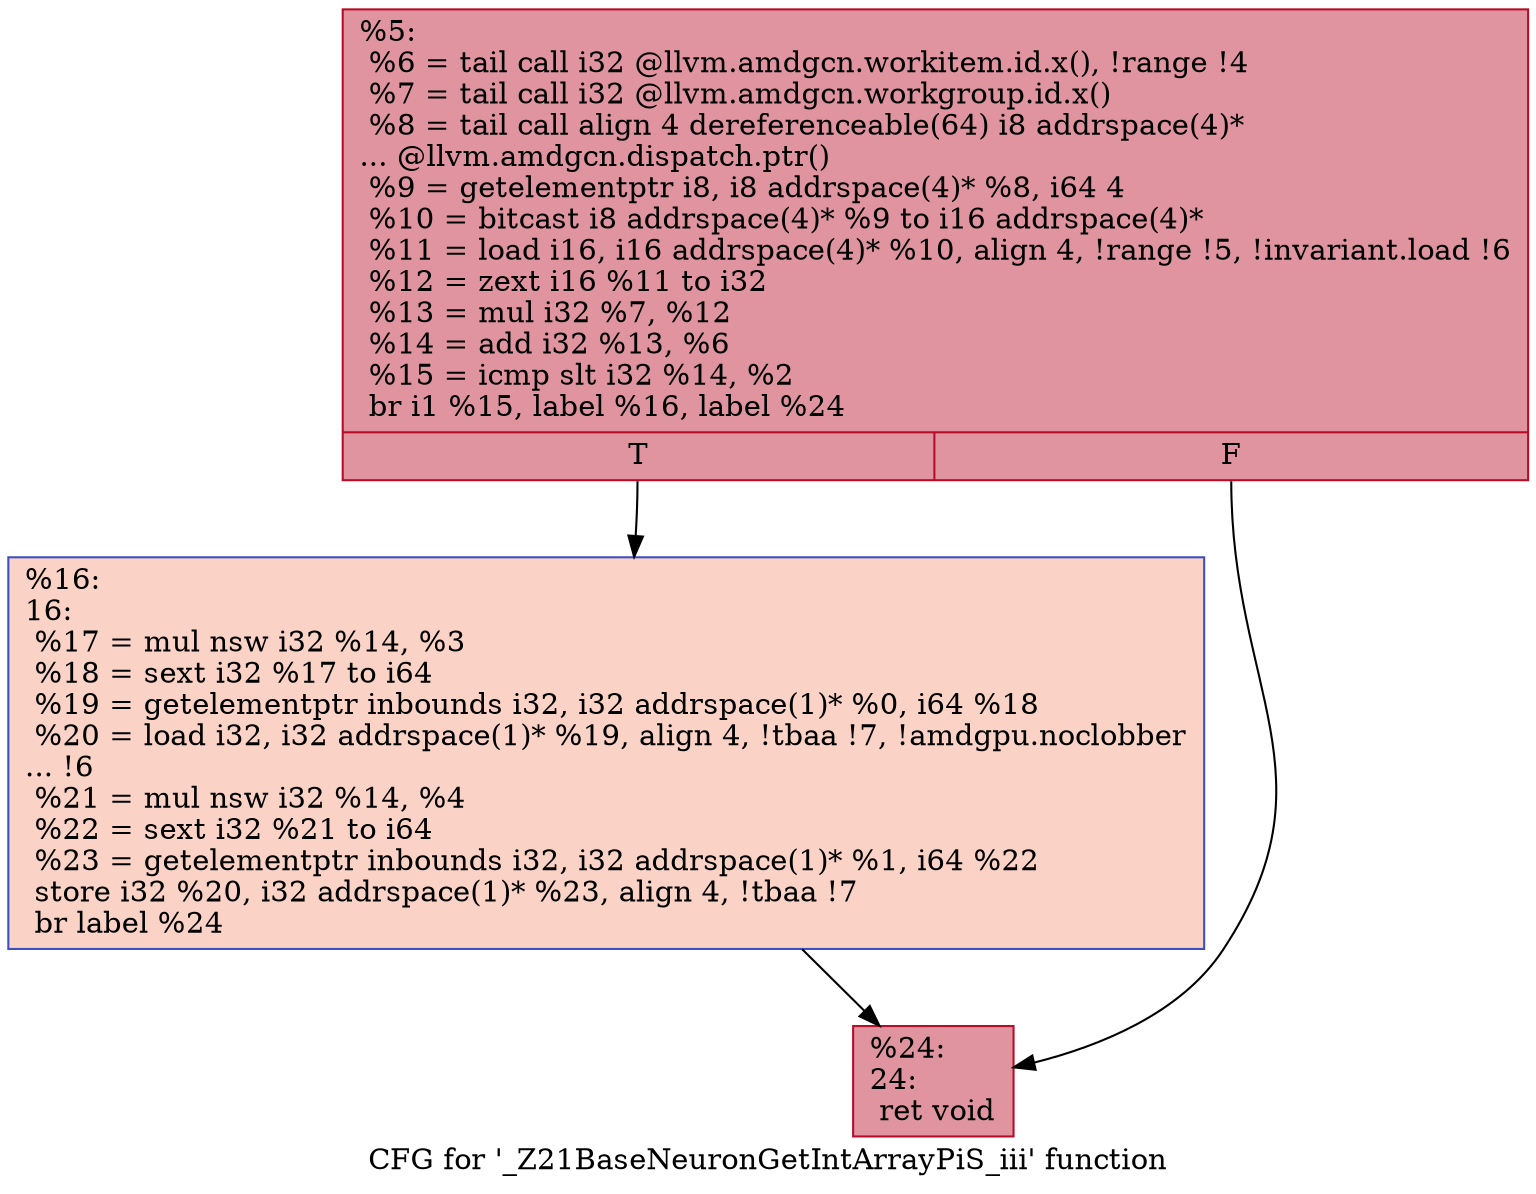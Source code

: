 digraph "CFG for '_Z21BaseNeuronGetIntArrayPiS_iii' function" {
	label="CFG for '_Z21BaseNeuronGetIntArrayPiS_iii' function";

	Node0x51030d0 [shape=record,color="#b70d28ff", style=filled, fillcolor="#b70d2870",label="{%5:\l  %6 = tail call i32 @llvm.amdgcn.workitem.id.x(), !range !4\l  %7 = tail call i32 @llvm.amdgcn.workgroup.id.x()\l  %8 = tail call align 4 dereferenceable(64) i8 addrspace(4)*\l... @llvm.amdgcn.dispatch.ptr()\l  %9 = getelementptr i8, i8 addrspace(4)* %8, i64 4\l  %10 = bitcast i8 addrspace(4)* %9 to i16 addrspace(4)*\l  %11 = load i16, i16 addrspace(4)* %10, align 4, !range !5, !invariant.load !6\l  %12 = zext i16 %11 to i32\l  %13 = mul i32 %7, %12\l  %14 = add i32 %13, %6\l  %15 = icmp slt i32 %14, %2\l  br i1 %15, label %16, label %24\l|{<s0>T|<s1>F}}"];
	Node0x51030d0:s0 -> Node0x5104fe0;
	Node0x51030d0:s1 -> Node0x5105070;
	Node0x5104fe0 [shape=record,color="#3d50c3ff", style=filled, fillcolor="#f59c7d70",label="{%16:\l16:                                               \l  %17 = mul nsw i32 %14, %3\l  %18 = sext i32 %17 to i64\l  %19 = getelementptr inbounds i32, i32 addrspace(1)* %0, i64 %18\l  %20 = load i32, i32 addrspace(1)* %19, align 4, !tbaa !7, !amdgpu.noclobber\l... !6\l  %21 = mul nsw i32 %14, %4\l  %22 = sext i32 %21 to i64\l  %23 = getelementptr inbounds i32, i32 addrspace(1)* %1, i64 %22\l  store i32 %20, i32 addrspace(1)* %23, align 4, !tbaa !7\l  br label %24\l}"];
	Node0x5104fe0 -> Node0x5105070;
	Node0x5105070 [shape=record,color="#b70d28ff", style=filled, fillcolor="#b70d2870",label="{%24:\l24:                                               \l  ret void\l}"];
}
